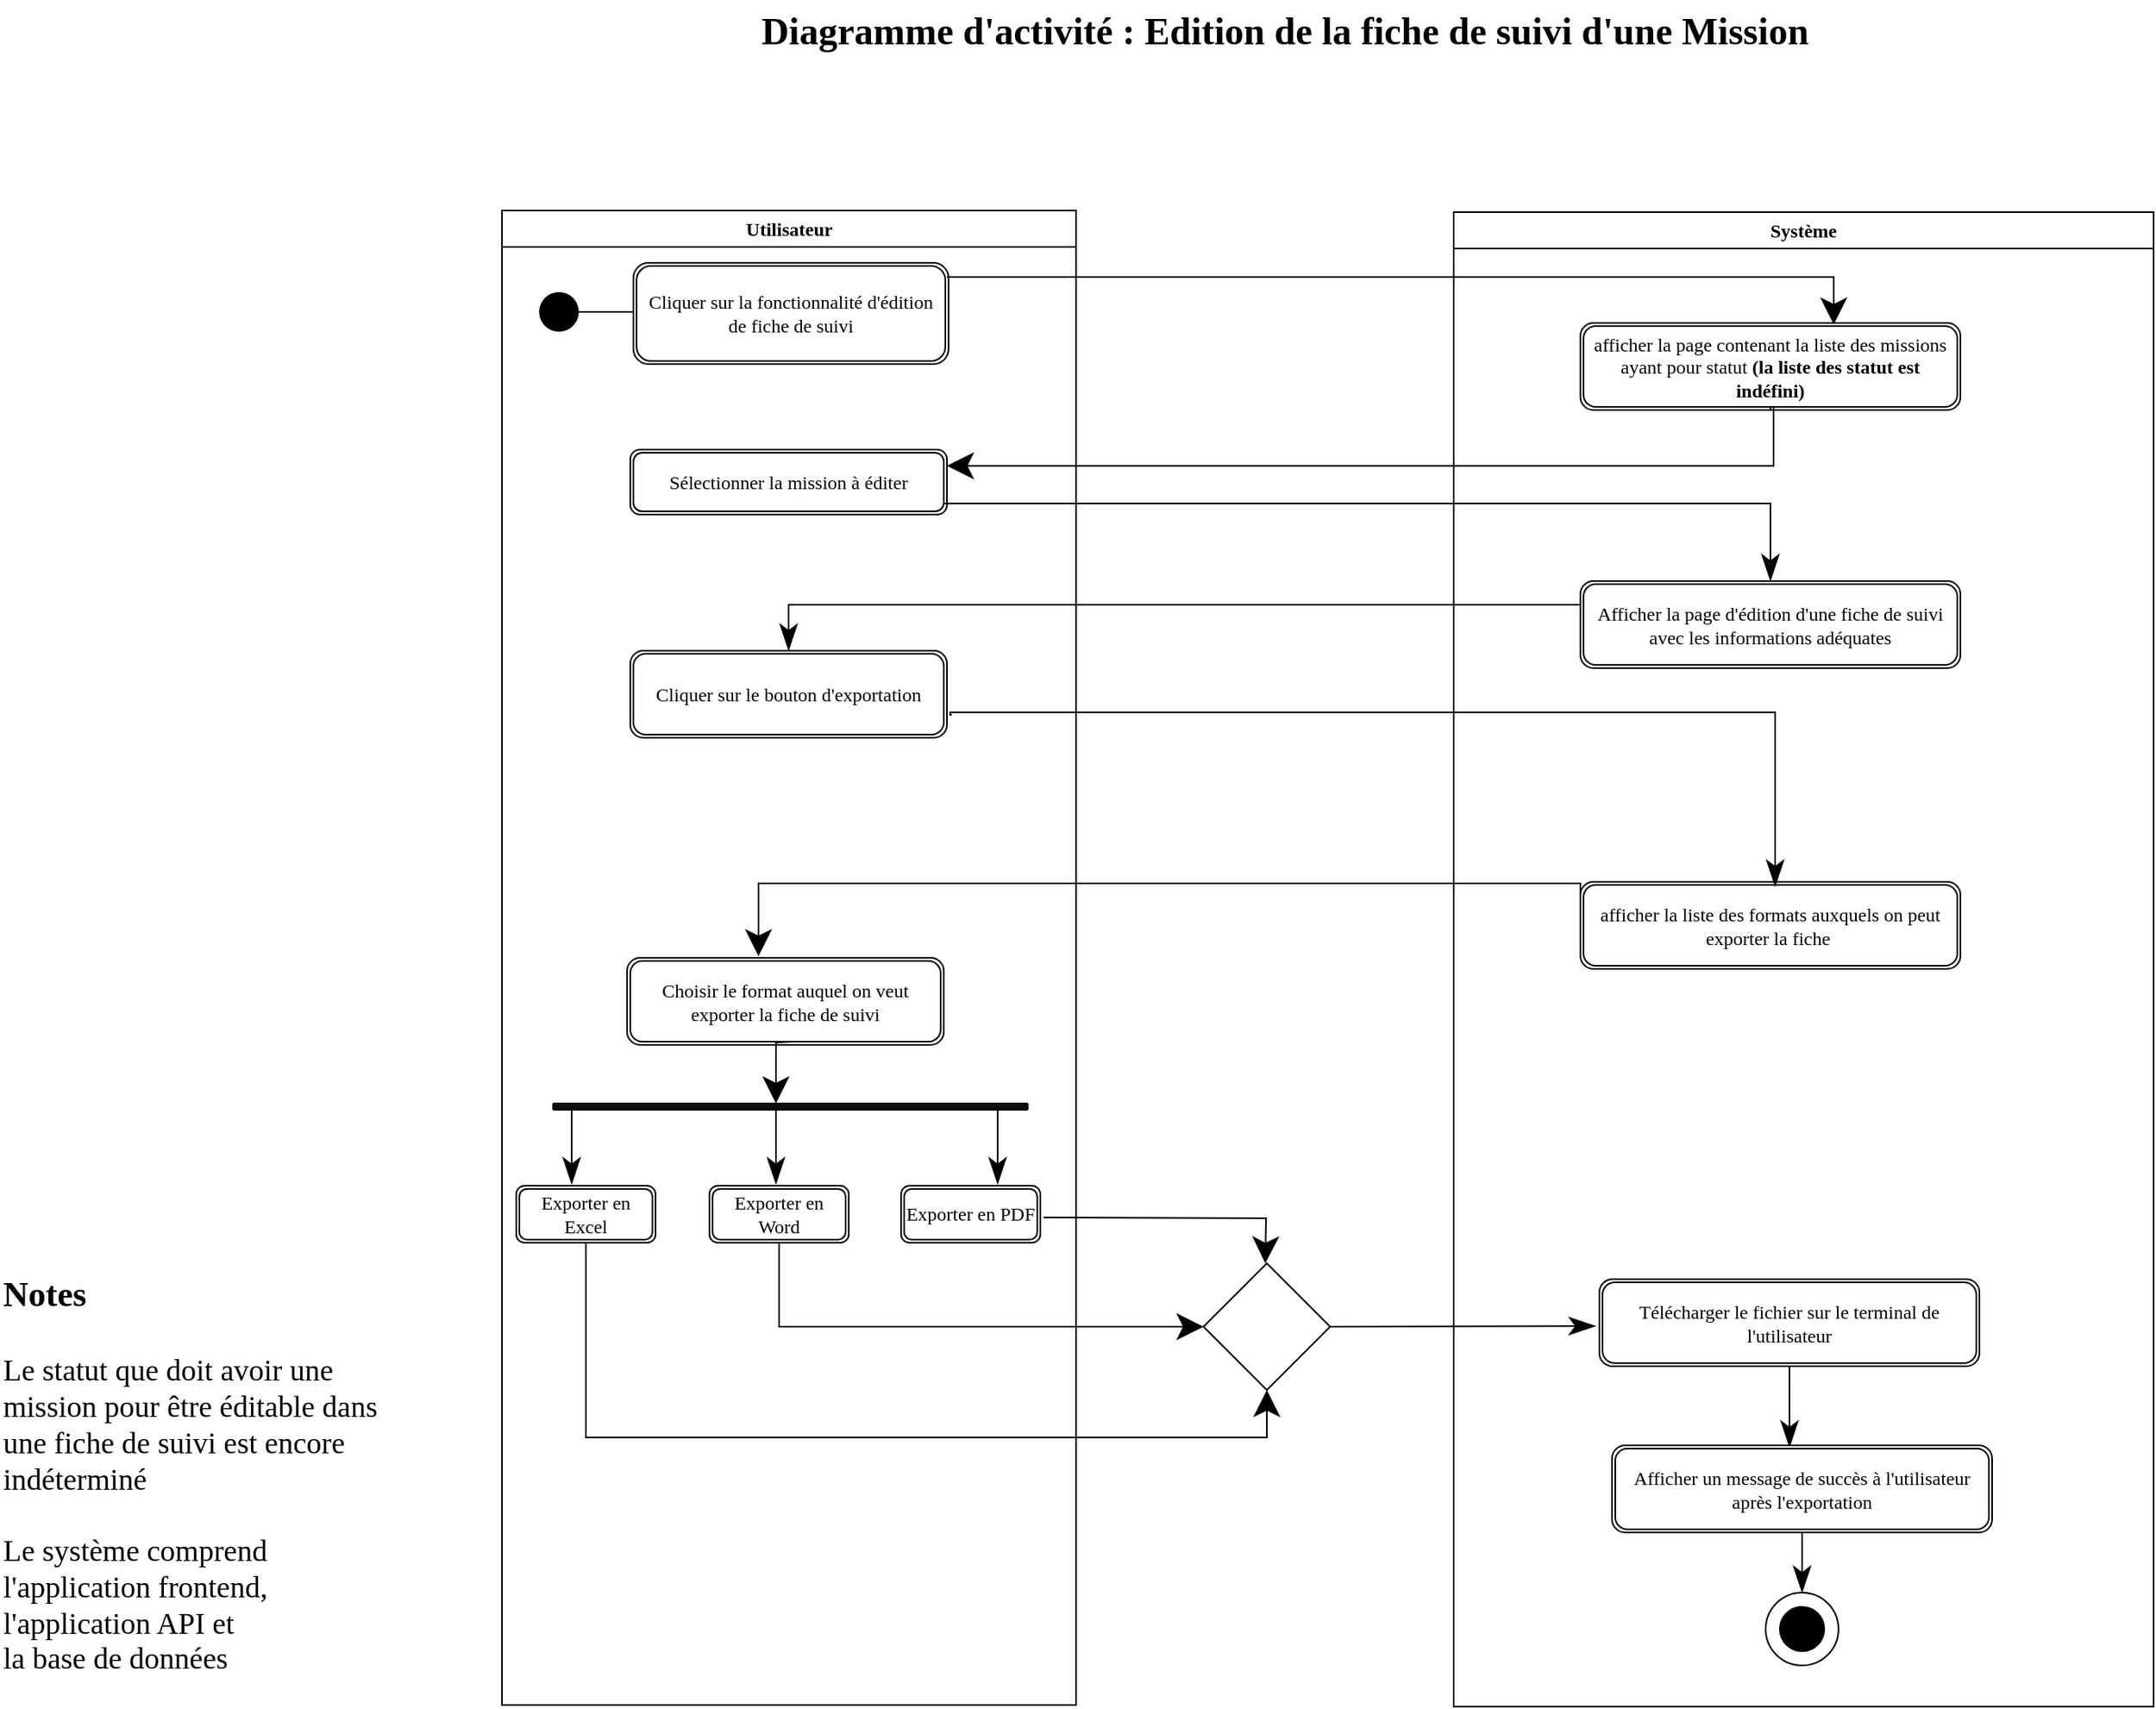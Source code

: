 <mxfile version="24.6.3" type="github">
  <diagram name="Page-1" id="pan1mzJFetRBhNDHFgHf">
    <mxGraphModel dx="2694" dy="1264" grid="1" gridSize="10" guides="1" tooltips="1" connect="1" arrows="1" fold="1" page="1" pageScale="1" pageWidth="1654" pageHeight="1169" math="0" shadow="0">
      <root>
        <mxCell id="0" />
        <mxCell id="1" parent="0" />
        <mxCell id="4h5Hu0jHjvkrGWykz8Xl-1" value="Utilisateur" style="swimlane;whiteSpace=wrap;html=1;fontFamily=Georgia;" vertex="1" parent="1">
          <mxGeometry x="357" y="175" width="362.5" height="944" as="geometry" />
        </mxCell>
        <mxCell id="4h5Hu0jHjvkrGWykz8Xl-2" value="" style="ellipse;whiteSpace=wrap;html=1;aspect=fixed;fontFamily=Georgia;fillColor=#000000;" vertex="1" parent="4h5Hu0jHjvkrGWykz8Xl-1">
          <mxGeometry x="24" y="52" width="24" height="24" as="geometry" />
        </mxCell>
        <mxCell id="4h5Hu0jHjvkrGWykz8Xl-3" value="" style="endArrow=none;html=1;rounded=0;fontFamily=Georgia;fontSize=16;startSize=14;endSize=14;sourcePerimeterSpacing=8;targetPerimeterSpacing=8;curved=1;exitX=1;exitY=0.5;exitDx=0;exitDy=0;entryX=0;entryY=0.484;entryDx=0;entryDy=0;entryPerimeter=0;" edge="1" parent="4h5Hu0jHjvkrGWykz8Xl-1" source="4h5Hu0jHjvkrGWykz8Xl-2" target="4h5Hu0jHjvkrGWykz8Xl-4">
          <mxGeometry width="50" height="50" relative="1" as="geometry">
            <mxPoint x="70" y="47.41" as="sourcePoint" />
            <mxPoint x="80" y="65" as="targetPoint" />
          </mxGeometry>
        </mxCell>
        <mxCell id="4h5Hu0jHjvkrGWykz8Xl-4" value="Cliquer sur la fonctionnalité d&#39;édition de fiche de suivi" style="shape=ext;double=1;rounded=1;whiteSpace=wrap;html=1;fontFamily=Georgia;" vertex="1" parent="4h5Hu0jHjvkrGWykz8Xl-1">
          <mxGeometry x="83" y="33" width="199" height="64" as="geometry" />
        </mxCell>
        <mxCell id="4h5Hu0jHjvkrGWykz8Xl-5" value="Sélectionner la mission à éditer" style="shape=ext;double=1;rounded=1;whiteSpace=wrap;html=1;fontFamily=Georgia;" vertex="1" parent="4h5Hu0jHjvkrGWykz8Xl-1">
          <mxGeometry x="81" y="151" width="200" height="41" as="geometry" />
        </mxCell>
        <mxCell id="4h5Hu0jHjvkrGWykz8Xl-6" value="Cliquer sur le bouton d&#39;exportation" style="shape=ext;double=1;rounded=1;whiteSpace=wrap;html=1;fontFamily=Georgia;" vertex="1" parent="4h5Hu0jHjvkrGWykz8Xl-1">
          <mxGeometry x="81" y="278" width="200" height="55" as="geometry" />
        </mxCell>
        <mxCell id="4h5Hu0jHjvkrGWykz8Xl-7" value="Choisir le format auquel on veut exporter la fiche de suivi" style="shape=ext;double=1;rounded=1;whiteSpace=wrap;html=1;fontFamily=Georgia;" vertex="1" parent="4h5Hu0jHjvkrGWykz8Xl-1">
          <mxGeometry x="79" y="472" width="200" height="55" as="geometry" />
        </mxCell>
        <mxCell id="4h5Hu0jHjvkrGWykz8Xl-59" value="" style="shape=ext;double=1;rounded=1;whiteSpace=wrap;html=1;fontFamily=Architects Daughter;fontSource=https%3A%2F%2Ffonts.googleapis.com%2Fcss%3Ffamily%3DArchitects%2BDaughter;fillColor=#120d0d;fontSize=8;" vertex="1" parent="4h5Hu0jHjvkrGWykz8Xl-1">
          <mxGeometry x="32.25" y="564" width="299.75" height="4" as="geometry" />
        </mxCell>
        <mxCell id="4h5Hu0jHjvkrGWykz8Xl-46" value="Exporter en Excel" style="shape=ext;double=1;rounded=1;whiteSpace=wrap;html=1;fontFamily=Georgia;" vertex="1" parent="4h5Hu0jHjvkrGWykz8Xl-1">
          <mxGeometry x="9" y="616" width="88" height="36" as="geometry" />
        </mxCell>
        <mxCell id="4h5Hu0jHjvkrGWykz8Xl-79" value="Exporter en Word" style="shape=ext;double=1;rounded=1;whiteSpace=wrap;html=1;fontFamily=Georgia;" vertex="1" parent="4h5Hu0jHjvkrGWykz8Xl-1">
          <mxGeometry x="131" y="616" width="88" height="36" as="geometry" />
        </mxCell>
        <mxCell id="4h5Hu0jHjvkrGWykz8Xl-80" value="Exporter en PDF" style="shape=ext;double=1;rounded=1;whiteSpace=wrap;html=1;fontFamily=Georgia;" vertex="1" parent="4h5Hu0jHjvkrGWykz8Xl-1">
          <mxGeometry x="252" y="616" width="88" height="36" as="geometry" />
        </mxCell>
        <mxCell id="4h5Hu0jHjvkrGWykz8Xl-60" value="" style="endArrow=classic;html=1;rounded=0;fontFamily=Architects Daughter;fontSource=https%3A%2F%2Ffonts.googleapis.com%2Fcss%3Ffamily%3DArchitects%2BDaughter;fontSize=16;startSize=14;endSize=14;sourcePerimeterSpacing=8;targetPerimeterSpacing=8;edgeStyle=orthogonalEdgeStyle;" edge="1" parent="4h5Hu0jHjvkrGWykz8Xl-1">
          <mxGeometry width="50" height="50" relative="1" as="geometry">
            <mxPoint x="183" y="525" as="sourcePoint" />
            <mxPoint x="173" y="564" as="targetPoint" />
          </mxGeometry>
        </mxCell>
        <mxCell id="4h5Hu0jHjvkrGWykz8Xl-76" style="edgeStyle=none;curved=1;rounded=0;orthogonalLoop=1;jettySize=auto;html=1;exitX=1;exitY=0.5;exitDx=0;exitDy=0;fontFamily=Georgia;fontSize=16;startSize=14;endArrow=classicThin;endSize=14;sourcePerimeterSpacing=8;targetPerimeterSpacing=8;endFill=1;" edge="1" parent="4h5Hu0jHjvkrGWykz8Xl-1">
          <mxGeometry relative="1" as="geometry">
            <mxPoint x="173" y="615" as="targetPoint" />
            <mxPoint x="173.0" y="567" as="sourcePoint" />
          </mxGeometry>
        </mxCell>
        <mxCell id="4h5Hu0jHjvkrGWykz8Xl-8" value="Système" style="swimlane;whiteSpace=wrap;html=1;fontFamily=Georgia;" vertex="1" parent="1">
          <mxGeometry x="958" y="176" width="442" height="944" as="geometry" />
        </mxCell>
        <mxCell id="4h5Hu0jHjvkrGWykz8Xl-9" value="afficher la page contenant la liste des missions ayant pour statut &lt;b&gt;(la liste des statut est indéfini)&lt;/b&gt;" style="shape=ext;double=1;rounded=1;whiteSpace=wrap;html=1;fontFamily=Georgia;" vertex="1" parent="4h5Hu0jHjvkrGWykz8Xl-8">
          <mxGeometry x="80" y="70" width="240" height="55" as="geometry" />
        </mxCell>
        <mxCell id="4h5Hu0jHjvkrGWykz8Xl-10" value="Afficher la page d&#39;édition d&#39;une fiche de suivi avec les informations adéquates" style="shape=ext;double=1;rounded=1;whiteSpace=wrap;html=1;fontFamily=Georgia;" vertex="1" parent="4h5Hu0jHjvkrGWykz8Xl-8">
          <mxGeometry x="80" y="233" width="240" height="55" as="geometry" />
        </mxCell>
        <mxCell id="4h5Hu0jHjvkrGWykz8Xl-14" style="edgeStyle=none;curved=1;rounded=0;orthogonalLoop=1;jettySize=auto;html=1;exitX=0.5;exitY=1;exitDx=0;exitDy=0;fontFamily=Georgia;fontSize=16;startSize=14;endArrow=none;endSize=14;sourcePerimeterSpacing=8;targetPerimeterSpacing=8;endFill=0;strokeColor=#FF3333;" edge="1" parent="4h5Hu0jHjvkrGWykz8Xl-8">
          <mxGeometry relative="1" as="geometry">
            <mxPoint x="300" y="474" as="targetPoint" />
            <mxPoint x="300" y="458" as="sourcePoint" />
          </mxGeometry>
        </mxCell>
        <mxCell id="4h5Hu0jHjvkrGWykz8Xl-16" value="afficher la liste des formats auxquels on peut exporter la fiche&amp;nbsp;" style="shape=ext;double=1;rounded=1;whiteSpace=wrap;html=1;fontFamily=Georgia;" vertex="1" parent="4h5Hu0jHjvkrGWykz8Xl-8">
          <mxGeometry x="80" y="423" width="240" height="55" as="geometry" />
        </mxCell>
        <mxCell id="4h5Hu0jHjvkrGWykz8Xl-35" value="" style="ellipse;whiteSpace=wrap;html=1;aspect=fixed;fontFamily=Georgia;fillColor=none;" vertex="1" parent="4h5Hu0jHjvkrGWykz8Xl-8">
          <mxGeometry x="197" y="872" width="46" height="46" as="geometry" />
        </mxCell>
        <mxCell id="4h5Hu0jHjvkrGWykz8Xl-36" value="" style="ellipse;whiteSpace=wrap;html=1;aspect=fixed;fontFamily=Georgia;fillColor=#000000;" vertex="1" parent="4h5Hu0jHjvkrGWykz8Xl-8">
          <mxGeometry x="206" y="881" width="28" height="28" as="geometry" />
        </mxCell>
        <mxCell id="4h5Hu0jHjvkrGWykz8Xl-39" value="Télécharger le fichier sur le terminal de l&#39;utilisateur" style="shape=ext;double=1;rounded=1;whiteSpace=wrap;html=1;fontFamily=Georgia;" vertex="1" parent="4h5Hu0jHjvkrGWykz8Xl-8">
          <mxGeometry x="92" y="674" width="240" height="55" as="geometry" />
        </mxCell>
        <mxCell id="4h5Hu0jHjvkrGWykz8Xl-56" style="edgeStyle=orthogonalEdgeStyle;rounded=0;orthogonalLoop=1;jettySize=auto;html=1;exitX=1;exitY=0.5;exitDx=0;exitDy=0;fontFamily=Architects Daughter;fontSource=https%3A%2F%2Ffonts.googleapis.com%2Fcss%3Ffamily%3DArchitects%2BDaughter;fontSize=16;startSize=14;endArrow=classicThin;endSize=14;sourcePerimeterSpacing=8;targetPerimeterSpacing=8;entryX=0.5;entryY=0;entryDx=0;entryDy=0;endFill=1;" edge="1" parent="4h5Hu0jHjvkrGWykz8Xl-8">
          <mxGeometry relative="1" as="geometry">
            <mxPoint x="203.0" y="426" as="targetPoint" />
            <mxPoint x="-317" y="317.5" as="sourcePoint" />
            <Array as="points">
              <mxPoint x="-318" y="316" />
              <mxPoint x="203" y="316" />
            </Array>
          </mxGeometry>
        </mxCell>
        <mxCell id="4h5Hu0jHjvkrGWykz8Xl-81" style="edgeStyle=none;curved=1;rounded=0;orthogonalLoop=1;jettySize=auto;html=1;exitX=0.5;exitY=1;exitDx=0;exitDy=0;fontFamily=Georgia;fontSize=16;startSize=14;endArrow=classicThin;endSize=14;sourcePerimeterSpacing=8;targetPerimeterSpacing=8;endFill=1;entryX=0.467;entryY=0.023;entryDx=0;entryDy=0;entryPerimeter=0;" edge="1" parent="4h5Hu0jHjvkrGWykz8Xl-8" source="4h5Hu0jHjvkrGWykz8Xl-39" target="4h5Hu0jHjvkrGWykz8Xl-94">
          <mxGeometry relative="1" as="geometry">
            <mxPoint x="219.66" y="854" as="targetPoint" />
            <mxPoint x="219.41" y="785" as="sourcePoint" />
          </mxGeometry>
        </mxCell>
        <mxCell id="4h5Hu0jHjvkrGWykz8Xl-95" value="" style="edgeStyle=none;curved=1;rounded=0;orthogonalLoop=1;jettySize=auto;html=1;fontFamily=Georgia;fontSize=16;startSize=14;endArrow=classicThin;endSize=14;sourcePerimeterSpacing=8;targetPerimeterSpacing=8;endFill=1;entryX=0.5;entryY=0;entryDx=0;entryDy=0;exitX=0.5;exitY=1;exitDx=0;exitDy=0;" edge="1" parent="4h5Hu0jHjvkrGWykz8Xl-8" source="4h5Hu0jHjvkrGWykz8Xl-94" target="4h5Hu0jHjvkrGWykz8Xl-35">
          <mxGeometry relative="1" as="geometry">
            <mxPoint x="1177.66" y="1030" as="targetPoint" />
            <mxPoint x="512" y="774" as="sourcePoint" />
          </mxGeometry>
        </mxCell>
        <mxCell id="4h5Hu0jHjvkrGWykz8Xl-94" value="Afficher un message de succès à l&#39;utilisateur après l&#39;exportation" style="shape=ext;double=1;rounded=1;whiteSpace=wrap;html=1;fontFamily=Georgia;" vertex="1" parent="4h5Hu0jHjvkrGWykz8Xl-8">
          <mxGeometry x="100" y="779" width="240" height="55" as="geometry" />
        </mxCell>
        <mxCell id="4h5Hu0jHjvkrGWykz8Xl-40" value="" style="endArrow=classic;html=1;rounded=0;fontFamily=Georgia;fontSize=16;startSize=14;endSize=14;sourcePerimeterSpacing=8;targetPerimeterSpacing=8;strokeColor=default;endFill=1;edgeStyle=orthogonalEdgeStyle;" edge="1" parent="1">
          <mxGeometry width="50" height="50" relative="1" as="geometry">
            <mxPoint x="638" y="217" as="sourcePoint" />
            <mxPoint x="1198" y="247" as="targetPoint" />
            <Array as="points">
              <mxPoint x="1198" y="217" />
            </Array>
          </mxGeometry>
        </mxCell>
        <mxCell id="4h5Hu0jHjvkrGWykz8Xl-42" value="" style="endArrow=classic;html=1;rounded=0;fontFamily=Georgia;fontSize=16;startSize=14;endSize=14;sourcePerimeterSpacing=8;targetPerimeterSpacing=8;edgeStyle=orthogonalEdgeStyle;exitX=0;exitY=0.25;exitDx=0;exitDy=0;" edge="1" parent="1" source="4h5Hu0jHjvkrGWykz8Xl-16">
          <mxGeometry width="50" height="50" relative="1" as="geometry">
            <mxPoint x="1029" y="616" as="sourcePoint" />
            <mxPoint x="519" y="646" as="targetPoint" />
            <Array as="points">
              <mxPoint x="1038" y="600" />
              <mxPoint x="519" y="600" />
            </Array>
          </mxGeometry>
        </mxCell>
        <mxCell id="4h5Hu0jHjvkrGWykz8Xl-43" style="edgeStyle=orthogonalEdgeStyle;rounded=0;orthogonalLoop=1;jettySize=auto;html=1;exitX=0.5;exitY=1;exitDx=0;exitDy=0;entryX=1;entryY=0.25;entryDx=0;entryDy=0;fontFamily=Georgia;fontSize=16;startSize=14;endArrow=classic;endSize=14;sourcePerimeterSpacing=8;targetPerimeterSpacing=8;endFill=1;" edge="1" parent="1" target="4h5Hu0jHjvkrGWykz8Xl-5" source="4h5Hu0jHjvkrGWykz8Xl-9">
          <mxGeometry relative="1" as="geometry">
            <mxPoint x="1081.0" y="311" as="sourcePoint" />
            <mxPoint x="639" y="310.25" as="targetPoint" />
            <Array as="points">
              <mxPoint x="1160" y="299" />
              <mxPoint x="1160" y="337" />
            </Array>
          </mxGeometry>
        </mxCell>
        <mxCell id="4h5Hu0jHjvkrGWykz8Xl-48" value="&lt;font style=&quot;&quot; size=&quot;1&quot;&gt;&lt;b style=&quot;font-size: 24px;&quot;&gt;Diagramme d&#39;activité : Edition de la fiche de suivi d&#39;une Mission&lt;/b&gt;&lt;/font&gt;" style="text;html=1;align=center;verticalAlign=middle;resizable=0;points=[];autosize=1;strokeColor=none;fillColor=none;fontSize=20;fontFamily=Georgia;labelBackgroundColor=default;" vertex="1" parent="1">
          <mxGeometry x="446" y="42" width="810" height="40" as="geometry" />
        </mxCell>
        <mxCell id="4h5Hu0jHjvkrGWykz8Xl-49" value="&lt;b&gt;&lt;font style=&quot;font-size: 22px;&quot;&gt;Notes&lt;/font&gt;&lt;/b&gt;&lt;div&gt;&lt;br&gt;&lt;/div&gt;&lt;div style=&quot;font-size: 19px;&quot;&gt;Le statut que doit avoir une&amp;nbsp;&lt;/div&gt;&lt;div style=&quot;font-size: 19px;&quot;&gt;mission pour être éditable dans&lt;/div&gt;&lt;div style=&quot;font-size: 19px;&quot;&gt;une fiche de suivi est &lt;span style=&quot;background-color: initial;&quot;&gt;encore&amp;nbsp;&lt;/span&gt;&lt;/div&gt;&lt;div style=&quot;font-size: 19px;&quot;&gt;&lt;span style=&quot;background-color: initial;&quot;&gt;indéterminé&lt;/span&gt;&lt;/div&gt;&lt;div style=&quot;font-size: 19px;&quot;&gt;&lt;br&gt;&lt;/div&gt;&lt;div style=&quot;font-size: 19px;&quot;&gt;&lt;font style=&quot;font-size: 19px;&quot;&gt;Le système comprend&lt;/font&gt;&lt;/div&gt;&lt;div style=&quot;font-size: 19px;&quot;&gt;&lt;font style=&quot;font-size: 19px;&quot;&gt;l&#39;application frontend,&lt;/font&gt;&lt;/div&gt;&lt;div style=&quot;font-size: 19px;&quot;&gt;&lt;font style=&quot;font-size: 19px;&quot;&gt;l&#39;application API et&amp;nbsp;&lt;/font&gt;&lt;/div&gt;&lt;div style=&quot;font-size: 19px;&quot;&gt;&lt;font style=&quot;font-size: 19px;&quot;&gt;la base de données&lt;/font&gt;&lt;/div&gt;" style="text;html=1;align=left;verticalAlign=middle;resizable=0;points=[];autosize=1;strokeColor=none;fillColor=none;fontSize=20;fontFamily=Georgia;" vertex="1" parent="1">
          <mxGeometry x="40" y="839" width="290" height="270" as="geometry" />
        </mxCell>
        <mxCell id="4h5Hu0jHjvkrGWykz8Xl-50" style="edgeStyle=orthogonalEdgeStyle;rounded=0;orthogonalLoop=1;jettySize=auto;html=1;exitX=0;exitY=0.5;exitDx=0;exitDy=0;entryX=0.5;entryY=0;entryDx=0;entryDy=0;fontFamily=Georgia;fontSize=16;startSize=14;endArrow=classicThin;endSize=14;sourcePerimeterSpacing=8;targetPerimeterSpacing=8;endFill=1;" edge="1" parent="1" source="4h5Hu0jHjvkrGWykz8Xl-10" target="4h5Hu0jHjvkrGWykz8Xl-6">
          <mxGeometry relative="1" as="geometry">
            <Array as="points">
              <mxPoint x="1038" y="424" />
              <mxPoint x="538" y="424" />
            </Array>
          </mxGeometry>
        </mxCell>
        <mxCell id="4h5Hu0jHjvkrGWykz8Xl-51" style="edgeStyle=none;curved=1;rounded=0;orthogonalLoop=1;jettySize=auto;html=1;exitX=1;exitY=0.75;exitDx=0;exitDy=0;fontFamily=Georgia;fontSize=16;startSize=14;endArrow=classicThin;endSize=14;sourcePerimeterSpacing=8;targetPerimeterSpacing=8;endFill=1;strokeColor=none;" edge="1" parent="1" source="4h5Hu0jHjvkrGWykz8Xl-5">
          <mxGeometry relative="1" as="geometry">
            <mxPoint x="1030" y="330" as="targetPoint" />
          </mxGeometry>
        </mxCell>
        <mxCell id="4h5Hu0jHjvkrGWykz8Xl-52" style="edgeStyle=orthogonalEdgeStyle;rounded=0;orthogonalLoop=1;jettySize=auto;html=1;exitX=1;exitY=0.75;exitDx=0;exitDy=0;entryX=0.5;entryY=0;entryDx=0;entryDy=0;fontFamily=Georgia;fontSize=16;startSize=14;endArrow=classicThin;endSize=14;sourcePerimeterSpacing=8;targetPerimeterSpacing=8;endFill=1;" edge="1" parent="1" source="4h5Hu0jHjvkrGWykz8Xl-5" target="4h5Hu0jHjvkrGWykz8Xl-10">
          <mxGeometry relative="1" as="geometry">
            <Array as="points">
              <mxPoint x="636" y="360" />
              <mxPoint x="1157" y="360" />
            </Array>
          </mxGeometry>
        </mxCell>
        <mxCell id="4h5Hu0jHjvkrGWykz8Xl-85" style="edgeStyle=none;curved=1;rounded=0;orthogonalLoop=1;jettySize=auto;html=1;exitX=1;exitY=0.5;exitDx=0;exitDy=0;fontFamily=Georgia;fontSize=16;startSize=14;endArrow=classicThin;endSize=14;sourcePerimeterSpacing=8;targetPerimeterSpacing=8;endFill=1;fontStyle=1;entryX=-0.01;entryY=0.538;entryDx=0;entryDy=0;entryPerimeter=0;" edge="1" parent="1" source="4h5Hu0jHjvkrGWykz8Xl-90" target="4h5Hu0jHjvkrGWykz8Xl-39">
          <mxGeometry relative="1" as="geometry">
            <mxPoint x="1340.25" y="813" as="targetPoint" />
            <mxPoint x="1340" y="744" as="sourcePoint" />
          </mxGeometry>
        </mxCell>
        <mxCell id="4h5Hu0jHjvkrGWykz8Xl-87" style="edgeStyle=none;curved=1;rounded=0;orthogonalLoop=1;jettySize=auto;html=1;exitX=1;exitY=0.5;exitDx=0;exitDy=0;fontFamily=Georgia;fontSize=16;startSize=14;endArrow=classicThin;endSize=14;sourcePerimeterSpacing=8;targetPerimeterSpacing=8;endFill=1;" edge="1" parent="1">
          <mxGeometry relative="1" as="geometry">
            <mxPoint x="670" y="790" as="targetPoint" />
            <mxPoint x="670.0" y="742" as="sourcePoint" />
          </mxGeometry>
        </mxCell>
        <mxCell id="4h5Hu0jHjvkrGWykz8Xl-88" style="edgeStyle=none;curved=1;rounded=0;orthogonalLoop=1;jettySize=auto;html=1;exitX=1;exitY=0.5;exitDx=0;exitDy=0;fontFamily=Georgia;fontSize=16;startSize=14;endArrow=classicThin;endSize=14;sourcePerimeterSpacing=8;targetPerimeterSpacing=8;endFill=1;" edge="1" parent="1">
          <mxGeometry relative="1" as="geometry">
            <mxPoint x="401" y="790" as="targetPoint" />
            <mxPoint x="401.0" y="742" as="sourcePoint" />
          </mxGeometry>
        </mxCell>
        <mxCell id="4h5Hu0jHjvkrGWykz8Xl-90" value="" style="rhombus;whiteSpace=wrap;html=1;fontFamily=Architects Daughter;fontSource=https%3A%2F%2Ffonts.googleapis.com%2Fcss%3Ffamily%3DArchitects%2BDaughter;" vertex="1" parent="1">
          <mxGeometry x="800" y="840" width="80" height="80" as="geometry" />
        </mxCell>
        <mxCell id="4h5Hu0jHjvkrGWykz8Xl-91" value="" style="endArrow=classic;html=1;rounded=0;fontFamily=Architects Daughter;fontSource=https%3A%2F%2Ffonts.googleapis.com%2Fcss%3Ffamily%3DArchitects%2BDaughter;fontSize=16;startSize=14;endSize=14;sourcePerimeterSpacing=8;targetPerimeterSpacing=8;edgeStyle=orthogonalEdgeStyle;entryX=0.5;entryY=0;entryDx=0;entryDy=0;" edge="1" parent="1">
          <mxGeometry width="50" height="50" relative="1" as="geometry">
            <mxPoint x="699" y="811" as="sourcePoint" />
            <mxPoint x="839" y="840" as="targetPoint" />
          </mxGeometry>
        </mxCell>
        <mxCell id="4h5Hu0jHjvkrGWykz8Xl-92" value="" style="endArrow=classic;html=1;rounded=0;fontFamily=Architects Daughter;fontSource=https%3A%2F%2Ffonts.googleapis.com%2Fcss%3Ffamily%3DArchitects%2BDaughter;fontSize=16;startSize=14;endSize=14;sourcePerimeterSpacing=8;targetPerimeterSpacing=8;exitX=0.5;exitY=1;exitDx=0;exitDy=0;edgeStyle=orthogonalEdgeStyle;entryX=0.5;entryY=1;entryDx=0;entryDy=0;" edge="1" parent="1" source="4h5Hu0jHjvkrGWykz8Xl-46" target="4h5Hu0jHjvkrGWykz8Xl-90">
          <mxGeometry width="50" height="50" relative="1" as="geometry">
            <mxPoint x="650" y="810" as="sourcePoint" />
            <mxPoint x="840" y="930" as="targetPoint" />
            <Array as="points">
              <mxPoint x="410" y="950" />
              <mxPoint x="840" y="950" />
            </Array>
          </mxGeometry>
        </mxCell>
        <mxCell id="4h5Hu0jHjvkrGWykz8Xl-93" value="" style="endArrow=classic;html=1;rounded=0;fontFamily=Architects Daughter;fontSource=https%3A%2F%2Ffonts.googleapis.com%2Fcss%3Ffamily%3DArchitects%2BDaughter;fontSize=16;startSize=14;endSize=14;sourcePerimeterSpacing=8;targetPerimeterSpacing=8;exitX=0.5;exitY=1;exitDx=0;exitDy=0;entryX=0;entryY=0.5;entryDx=0;entryDy=0;edgeStyle=orthogonalEdgeStyle;" edge="1" parent="1" source="4h5Hu0jHjvkrGWykz8Xl-79" target="4h5Hu0jHjvkrGWykz8Xl-90">
          <mxGeometry width="50" height="50" relative="1" as="geometry">
            <mxPoint x="690" y="600" as="sourcePoint" />
            <mxPoint x="740" y="550" as="targetPoint" />
          </mxGeometry>
        </mxCell>
      </root>
    </mxGraphModel>
  </diagram>
</mxfile>
